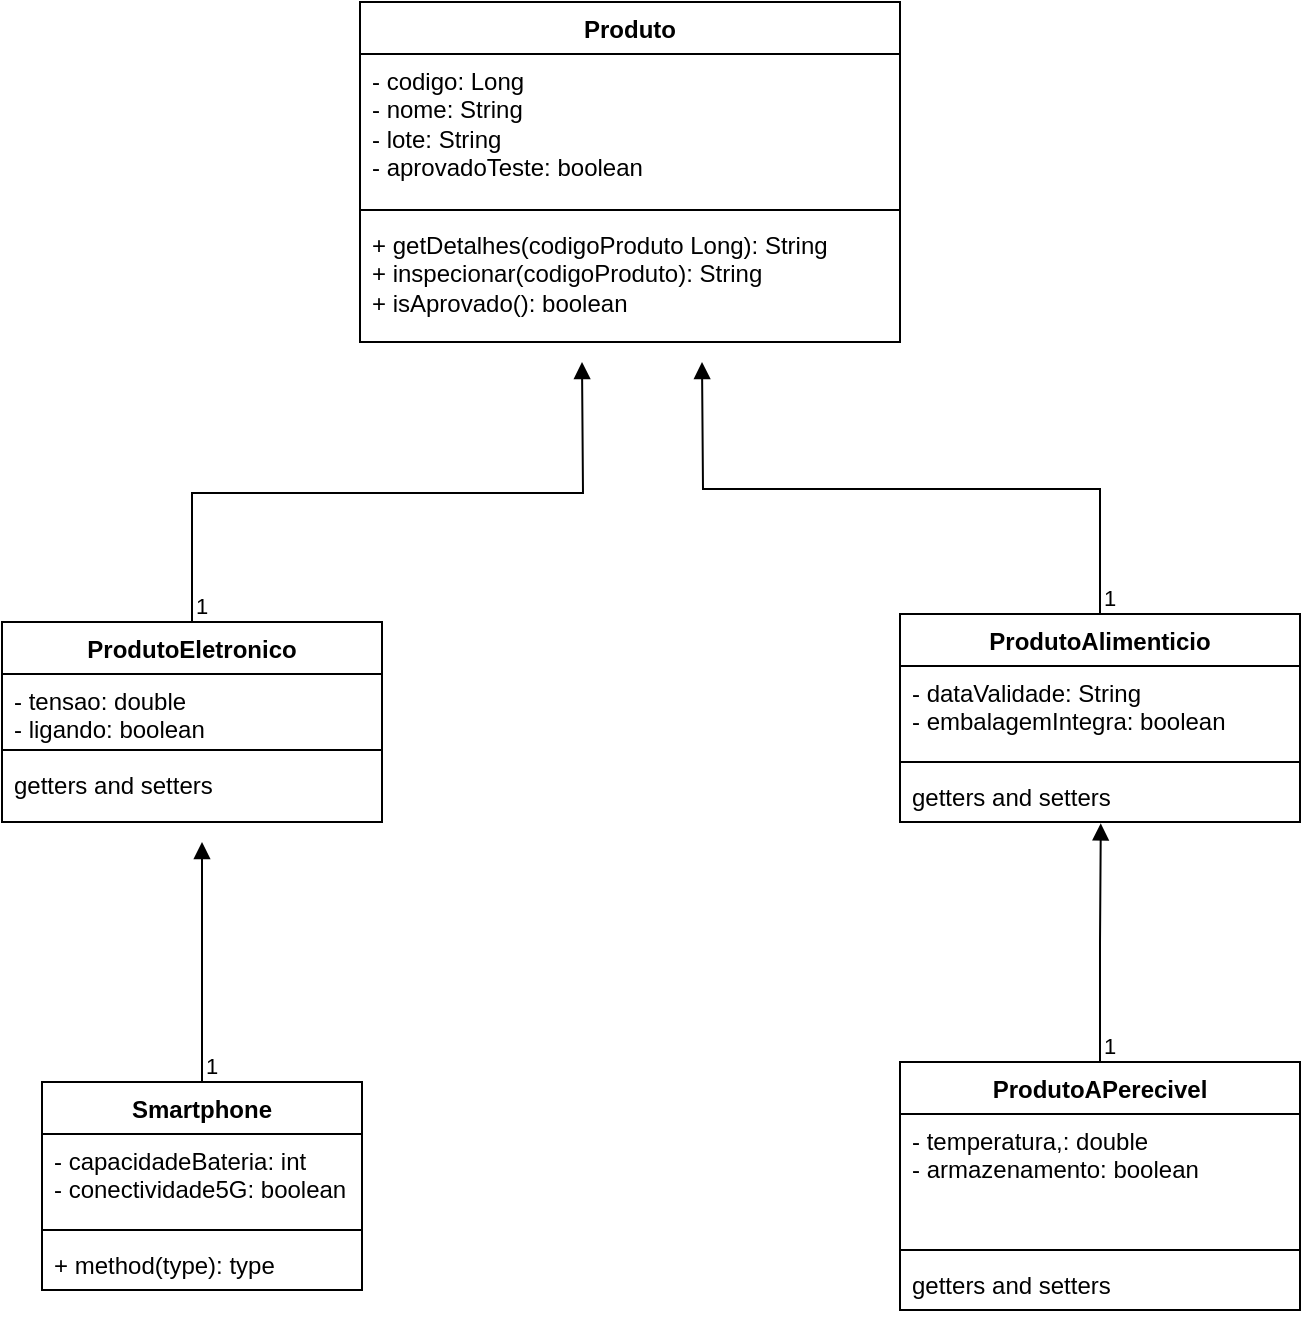 <mxfile version="28.2.1">
  <diagram name="Página-1" id="4EE9Tg2MkgHsX2mYQQJ2">
    <mxGraphModel dx="786" dy="451" grid="1" gridSize="10" guides="1" tooltips="1" connect="1" arrows="1" fold="1" page="1" pageScale="1" pageWidth="827" pageHeight="1169" math="0" shadow="0">
      <root>
        <mxCell id="0" />
        <mxCell id="1" parent="0" />
        <mxCell id="dzi_PaSN1gbAKwPi_Wlg-2" value="Produto" style="swimlane;fontStyle=1;align=center;verticalAlign=top;childLayout=stackLayout;horizontal=1;startSize=26;horizontalStack=0;resizeParent=1;resizeParentMax=0;resizeLast=0;collapsible=1;marginBottom=0;whiteSpace=wrap;html=1;" vertex="1" parent="1">
          <mxGeometry x="279" y="110" width="270" height="170" as="geometry" />
        </mxCell>
        <mxCell id="dzi_PaSN1gbAKwPi_Wlg-3" value="- codigo: Long&amp;nbsp;&lt;div&gt;- nome: String&lt;/div&gt;&lt;div&gt;- lote: String&lt;/div&gt;&lt;div&gt;- aprovadoTeste: boolean&lt;/div&gt;" style="text;strokeColor=none;fillColor=none;align=left;verticalAlign=top;spacingLeft=4;spacingRight=4;overflow=hidden;rotatable=0;points=[[0,0.5],[1,0.5]];portConstraint=eastwest;whiteSpace=wrap;html=1;" vertex="1" parent="dzi_PaSN1gbAKwPi_Wlg-2">
          <mxGeometry y="26" width="270" height="74" as="geometry" />
        </mxCell>
        <mxCell id="dzi_PaSN1gbAKwPi_Wlg-4" value="" style="line;strokeWidth=1;fillColor=none;align=left;verticalAlign=middle;spacingTop=-1;spacingLeft=3;spacingRight=3;rotatable=0;labelPosition=right;points=[];portConstraint=eastwest;strokeColor=inherit;" vertex="1" parent="dzi_PaSN1gbAKwPi_Wlg-2">
          <mxGeometry y="100" width="270" height="8" as="geometry" />
        </mxCell>
        <mxCell id="dzi_PaSN1gbAKwPi_Wlg-5" value="+ getDetalhes(codigoProduto Long): String&lt;div&gt;+ inspecionar(codigoProduto): String&lt;/div&gt;&lt;div&gt;+ isAprovado(): boolean&lt;/div&gt;" style="text;strokeColor=none;fillColor=none;align=left;verticalAlign=top;spacingLeft=4;spacingRight=4;overflow=hidden;rotatable=0;points=[[0,0.5],[1,0.5]];portConstraint=eastwest;whiteSpace=wrap;html=1;" vertex="1" parent="dzi_PaSN1gbAKwPi_Wlg-2">
          <mxGeometry y="108" width="270" height="62" as="geometry" />
        </mxCell>
        <mxCell id="dzi_PaSN1gbAKwPi_Wlg-6" value="ProdutoEletronico" style="swimlane;fontStyle=1;align=center;verticalAlign=top;childLayout=stackLayout;horizontal=1;startSize=26;horizontalStack=0;resizeParent=1;resizeParentMax=0;resizeLast=0;collapsible=1;marginBottom=0;whiteSpace=wrap;html=1;" vertex="1" parent="1">
          <mxGeometry x="100" y="420" width="190" height="100" as="geometry" />
        </mxCell>
        <mxCell id="dzi_PaSN1gbAKwPi_Wlg-7" value="- tensao: double&lt;div&gt;- ligando: boolean&lt;/div&gt;" style="text;strokeColor=none;fillColor=none;align=left;verticalAlign=top;spacingLeft=4;spacingRight=4;overflow=hidden;rotatable=0;points=[[0,0.5],[1,0.5]];portConstraint=eastwest;whiteSpace=wrap;html=1;" vertex="1" parent="dzi_PaSN1gbAKwPi_Wlg-6">
          <mxGeometry y="26" width="190" height="34" as="geometry" />
        </mxCell>
        <mxCell id="dzi_PaSN1gbAKwPi_Wlg-8" value="" style="line;strokeWidth=1;fillColor=none;align=left;verticalAlign=middle;spacingTop=-1;spacingLeft=3;spacingRight=3;rotatable=0;labelPosition=right;points=[];portConstraint=eastwest;strokeColor=inherit;" vertex="1" parent="dzi_PaSN1gbAKwPi_Wlg-6">
          <mxGeometry y="60" width="190" height="8" as="geometry" />
        </mxCell>
        <mxCell id="dzi_PaSN1gbAKwPi_Wlg-9" value="getters and setters&lt;div&gt;&lt;br&gt;&lt;/div&gt;" style="text;strokeColor=none;fillColor=none;align=left;verticalAlign=top;spacingLeft=4;spacingRight=4;overflow=hidden;rotatable=0;points=[[0,0.5],[1,0.5]];portConstraint=eastwest;whiteSpace=wrap;html=1;" vertex="1" parent="dzi_PaSN1gbAKwPi_Wlg-6">
          <mxGeometry y="68" width="190" height="32" as="geometry" />
        </mxCell>
        <mxCell id="dzi_PaSN1gbAKwPi_Wlg-10" value="ProdutoAlimenticio" style="swimlane;fontStyle=1;align=center;verticalAlign=top;childLayout=stackLayout;horizontal=1;startSize=26;horizontalStack=0;resizeParent=1;resizeParentMax=0;resizeLast=0;collapsible=1;marginBottom=0;whiteSpace=wrap;html=1;" vertex="1" parent="1">
          <mxGeometry x="549" y="416" width="200" height="104" as="geometry" />
        </mxCell>
        <mxCell id="dzi_PaSN1gbAKwPi_Wlg-11" value="- dataValidade: String&lt;div&gt;- embalagemIntegra: boolean&lt;/div&gt;&lt;div&gt;&lt;br&gt;&lt;/div&gt;" style="text;strokeColor=none;fillColor=none;align=left;verticalAlign=top;spacingLeft=4;spacingRight=4;overflow=hidden;rotatable=0;points=[[0,0.5],[1,0.5]];portConstraint=eastwest;whiteSpace=wrap;html=1;" vertex="1" parent="dzi_PaSN1gbAKwPi_Wlg-10">
          <mxGeometry y="26" width="200" height="44" as="geometry" />
        </mxCell>
        <mxCell id="dzi_PaSN1gbAKwPi_Wlg-12" value="" style="line;strokeWidth=1;fillColor=none;align=left;verticalAlign=middle;spacingTop=-1;spacingLeft=3;spacingRight=3;rotatable=0;labelPosition=right;points=[];portConstraint=eastwest;strokeColor=inherit;" vertex="1" parent="dzi_PaSN1gbAKwPi_Wlg-10">
          <mxGeometry y="70" width="200" height="8" as="geometry" />
        </mxCell>
        <mxCell id="dzi_PaSN1gbAKwPi_Wlg-13" value="getters and setters" style="text;strokeColor=none;fillColor=none;align=left;verticalAlign=top;spacingLeft=4;spacingRight=4;overflow=hidden;rotatable=0;points=[[0,0.5],[1,0.5]];portConstraint=eastwest;whiteSpace=wrap;html=1;" vertex="1" parent="dzi_PaSN1gbAKwPi_Wlg-10">
          <mxGeometry y="78" width="200" height="26" as="geometry" />
        </mxCell>
        <mxCell id="dzi_PaSN1gbAKwPi_Wlg-14" value="Smartphone" style="swimlane;fontStyle=1;align=center;verticalAlign=top;childLayout=stackLayout;horizontal=1;startSize=26;horizontalStack=0;resizeParent=1;resizeParentMax=0;resizeLast=0;collapsible=1;marginBottom=0;whiteSpace=wrap;html=1;" vertex="1" parent="1">
          <mxGeometry x="120" y="650" width="160" height="104" as="geometry" />
        </mxCell>
        <mxCell id="dzi_PaSN1gbAKwPi_Wlg-15" value="- capacidadeBateria: int&lt;div&gt;- conectividade5G: boolean&lt;/div&gt;" style="text;strokeColor=none;fillColor=none;align=left;verticalAlign=top;spacingLeft=4;spacingRight=4;overflow=hidden;rotatable=0;points=[[0,0.5],[1,0.5]];portConstraint=eastwest;whiteSpace=wrap;html=1;" vertex="1" parent="dzi_PaSN1gbAKwPi_Wlg-14">
          <mxGeometry y="26" width="160" height="44" as="geometry" />
        </mxCell>
        <mxCell id="dzi_PaSN1gbAKwPi_Wlg-16" value="" style="line;strokeWidth=1;fillColor=none;align=left;verticalAlign=middle;spacingTop=-1;spacingLeft=3;spacingRight=3;rotatable=0;labelPosition=right;points=[];portConstraint=eastwest;strokeColor=inherit;" vertex="1" parent="dzi_PaSN1gbAKwPi_Wlg-14">
          <mxGeometry y="70" width="160" height="8" as="geometry" />
        </mxCell>
        <mxCell id="dzi_PaSN1gbAKwPi_Wlg-17" value="+ method(type): type" style="text;strokeColor=none;fillColor=none;align=left;verticalAlign=top;spacingLeft=4;spacingRight=4;overflow=hidden;rotatable=0;points=[[0,0.5],[1,0.5]];portConstraint=eastwest;whiteSpace=wrap;html=1;" vertex="1" parent="dzi_PaSN1gbAKwPi_Wlg-14">
          <mxGeometry y="78" width="160" height="26" as="geometry" />
        </mxCell>
        <mxCell id="dzi_PaSN1gbAKwPi_Wlg-18" value="ProdutoAPerecivel" style="swimlane;fontStyle=1;align=center;verticalAlign=top;childLayout=stackLayout;horizontal=1;startSize=26;horizontalStack=0;resizeParent=1;resizeParentMax=0;resizeLast=0;collapsible=1;marginBottom=0;whiteSpace=wrap;html=1;" vertex="1" parent="1">
          <mxGeometry x="549" y="640" width="200" height="124" as="geometry" />
        </mxCell>
        <mxCell id="dzi_PaSN1gbAKwPi_Wlg-19" value="- temperatura,: double&lt;div&gt;- armazenamento: boolean&lt;/div&gt;&lt;div&gt;&lt;br&gt;&lt;/div&gt;" style="text;strokeColor=none;fillColor=none;align=left;verticalAlign=top;spacingLeft=4;spacingRight=4;overflow=hidden;rotatable=0;points=[[0,0.5],[1,0.5]];portConstraint=eastwest;whiteSpace=wrap;html=1;" vertex="1" parent="dzi_PaSN1gbAKwPi_Wlg-18">
          <mxGeometry y="26" width="200" height="64" as="geometry" />
        </mxCell>
        <mxCell id="dzi_PaSN1gbAKwPi_Wlg-20" value="" style="line;strokeWidth=1;fillColor=none;align=left;verticalAlign=middle;spacingTop=-1;spacingLeft=3;spacingRight=3;rotatable=0;labelPosition=right;points=[];portConstraint=eastwest;strokeColor=inherit;" vertex="1" parent="dzi_PaSN1gbAKwPi_Wlg-18">
          <mxGeometry y="90" width="200" height="8" as="geometry" />
        </mxCell>
        <mxCell id="dzi_PaSN1gbAKwPi_Wlg-21" value="getters and setters" style="text;strokeColor=none;fillColor=none;align=left;verticalAlign=top;spacingLeft=4;spacingRight=4;overflow=hidden;rotatable=0;points=[[0,0.5],[1,0.5]];portConstraint=eastwest;whiteSpace=wrap;html=1;" vertex="1" parent="dzi_PaSN1gbAKwPi_Wlg-18">
          <mxGeometry y="98" width="200" height="26" as="geometry" />
        </mxCell>
        <mxCell id="dzi_PaSN1gbAKwPi_Wlg-24" value="&lt;br&gt;&lt;div&gt;&lt;br&gt;&lt;/div&gt;" style="endArrow=block;endFill=1;html=1;edgeStyle=orthogonalEdgeStyle;align=left;verticalAlign=top;rounded=0;exitX=0.5;exitY=0;exitDx=0;exitDy=0;" edge="1" parent="1" source="dzi_PaSN1gbAKwPi_Wlg-6">
          <mxGeometry x="-1" relative="1" as="geometry">
            <mxPoint x="330" y="390" as="sourcePoint" />
            <mxPoint x="390" y="290" as="targetPoint" />
          </mxGeometry>
        </mxCell>
        <mxCell id="dzi_PaSN1gbAKwPi_Wlg-25" value="1" style="edgeLabel;resizable=0;html=1;align=left;verticalAlign=bottom;" connectable="0" vertex="1" parent="dzi_PaSN1gbAKwPi_Wlg-24">
          <mxGeometry x="-1" relative="1" as="geometry" />
        </mxCell>
        <mxCell id="dzi_PaSN1gbAKwPi_Wlg-26" value="" style="endArrow=block;endFill=1;html=1;edgeStyle=orthogonalEdgeStyle;align=left;verticalAlign=top;rounded=0;exitX=0.5;exitY=0;exitDx=0;exitDy=0;" edge="1" parent="1" source="dzi_PaSN1gbAKwPi_Wlg-10">
          <mxGeometry x="-1" y="-42" relative="1" as="geometry">
            <mxPoint x="330" y="390" as="sourcePoint" />
            <mxPoint x="450" y="290" as="targetPoint" />
            <mxPoint x="-12" y="30" as="offset" />
          </mxGeometry>
        </mxCell>
        <mxCell id="dzi_PaSN1gbAKwPi_Wlg-27" value="1" style="edgeLabel;resizable=0;html=1;align=left;verticalAlign=bottom;" connectable="0" vertex="1" parent="dzi_PaSN1gbAKwPi_Wlg-26">
          <mxGeometry x="-1" relative="1" as="geometry" />
        </mxCell>
        <mxCell id="dzi_PaSN1gbAKwPi_Wlg-28" value="" style="endArrow=block;endFill=1;html=1;edgeStyle=orthogonalEdgeStyle;align=left;verticalAlign=top;rounded=0;exitX=0.5;exitY=0;exitDx=0;exitDy=0;" edge="1" parent="1" source="dzi_PaSN1gbAKwPi_Wlg-14">
          <mxGeometry x="-1" relative="1" as="geometry">
            <mxPoint x="330" y="590" as="sourcePoint" />
            <mxPoint x="200" y="530" as="targetPoint" />
          </mxGeometry>
        </mxCell>
        <mxCell id="dzi_PaSN1gbAKwPi_Wlg-29" value="1" style="edgeLabel;resizable=0;html=1;align=left;verticalAlign=bottom;" connectable="0" vertex="1" parent="dzi_PaSN1gbAKwPi_Wlg-28">
          <mxGeometry x="-1" relative="1" as="geometry" />
        </mxCell>
        <mxCell id="dzi_PaSN1gbAKwPi_Wlg-30" value="" style="endArrow=block;endFill=1;html=1;edgeStyle=orthogonalEdgeStyle;align=left;verticalAlign=top;rounded=0;exitX=0.5;exitY=0;exitDx=0;exitDy=0;entryX=0.502;entryY=1.026;entryDx=0;entryDy=0;entryPerimeter=0;" edge="1" parent="1" source="dzi_PaSN1gbAKwPi_Wlg-18" target="dzi_PaSN1gbAKwPi_Wlg-13">
          <mxGeometry x="-1" relative="1" as="geometry">
            <mxPoint x="330" y="590" as="sourcePoint" />
            <mxPoint x="490" y="590" as="targetPoint" />
          </mxGeometry>
        </mxCell>
        <mxCell id="dzi_PaSN1gbAKwPi_Wlg-31" value="1" style="edgeLabel;resizable=0;html=1;align=left;verticalAlign=bottom;" connectable="0" vertex="1" parent="dzi_PaSN1gbAKwPi_Wlg-30">
          <mxGeometry x="-1" relative="1" as="geometry" />
        </mxCell>
      </root>
    </mxGraphModel>
  </diagram>
</mxfile>
